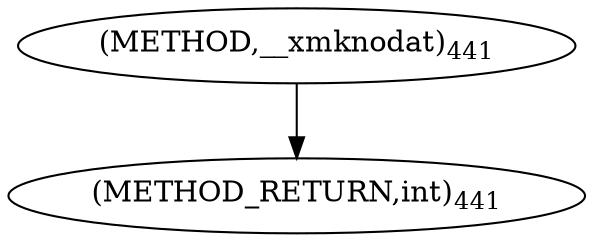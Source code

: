 digraph "__xmknodat" {  
"33548" [label = <(METHOD,__xmknodat)<SUB>441</SUB>> ]
"33554" [label = <(METHOD_RETURN,int)<SUB>441</SUB>> ]
  "33548" -> "33554" 
}
